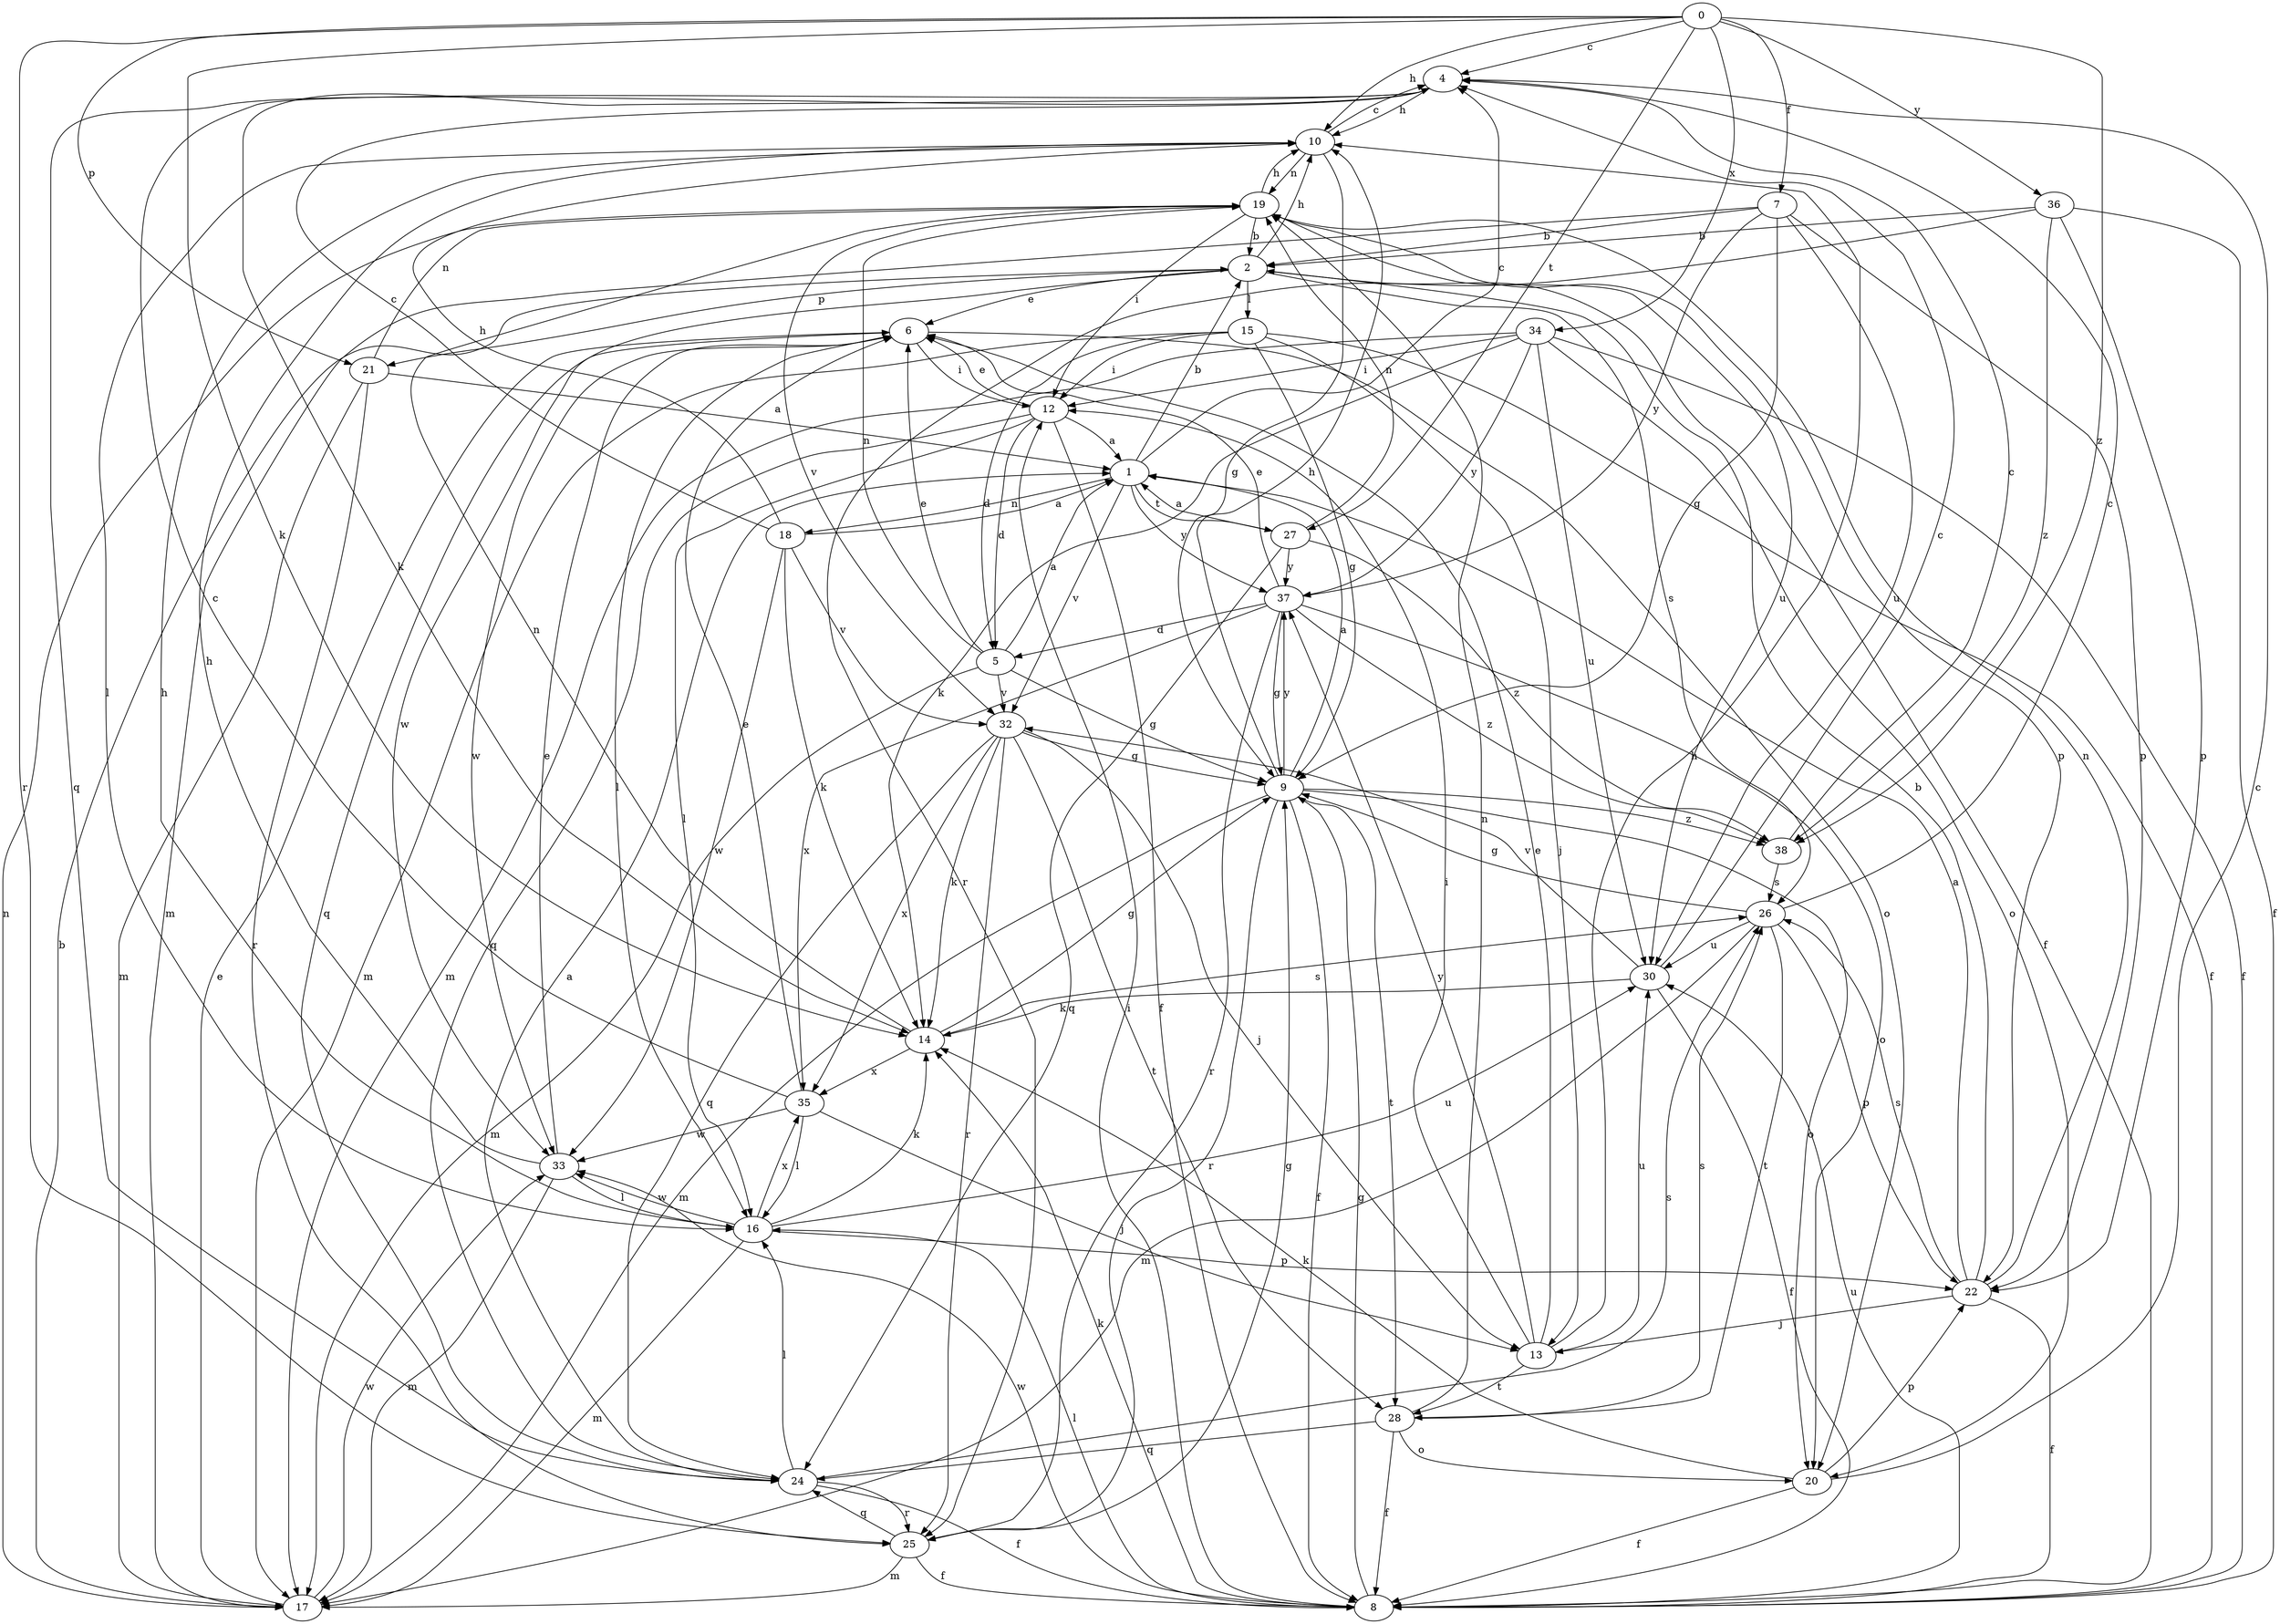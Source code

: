 strict digraph  {
0;
1;
2;
4;
5;
6;
7;
8;
9;
10;
12;
13;
14;
15;
16;
17;
18;
19;
20;
21;
22;
24;
25;
26;
27;
28;
30;
32;
33;
34;
35;
36;
37;
38;
0 -> 4  [label=c];
0 -> 7  [label=f];
0 -> 10  [label=h];
0 -> 14  [label=k];
0 -> 21  [label=p];
0 -> 25  [label=r];
0 -> 27  [label=t];
0 -> 34  [label=x];
0 -> 36  [label=y];
0 -> 38  [label=z];
1 -> 2  [label=b];
1 -> 4  [label=c];
1 -> 18  [label=n];
1 -> 27  [label=t];
1 -> 32  [label=v];
1 -> 37  [label=y];
2 -> 6  [label=e];
2 -> 8  [label=f];
2 -> 10  [label=h];
2 -> 15  [label=l];
2 -> 21  [label=p];
2 -> 26  [label=s];
2 -> 33  [label=w];
4 -> 10  [label=h];
4 -> 14  [label=k];
4 -> 24  [label=q];
5 -> 1  [label=a];
5 -> 6  [label=e];
5 -> 9  [label=g];
5 -> 17  [label=m];
5 -> 19  [label=n];
5 -> 32  [label=v];
6 -> 12  [label=i];
6 -> 16  [label=l];
6 -> 20  [label=o];
6 -> 24  [label=q];
6 -> 33  [label=w];
7 -> 2  [label=b];
7 -> 9  [label=g];
7 -> 17  [label=m];
7 -> 22  [label=p];
7 -> 30  [label=u];
7 -> 37  [label=y];
8 -> 9  [label=g];
8 -> 12  [label=i];
8 -> 14  [label=k];
8 -> 16  [label=l];
8 -> 30  [label=u];
8 -> 33  [label=w];
9 -> 1  [label=a];
9 -> 8  [label=f];
9 -> 10  [label=h];
9 -> 17  [label=m];
9 -> 20  [label=o];
9 -> 25  [label=r];
9 -> 28  [label=t];
9 -> 37  [label=y];
9 -> 38  [label=z];
10 -> 4  [label=c];
10 -> 9  [label=g];
10 -> 16  [label=l];
10 -> 19  [label=n];
12 -> 1  [label=a];
12 -> 5  [label=d];
12 -> 6  [label=e];
12 -> 8  [label=f];
12 -> 16  [label=l];
12 -> 24  [label=q];
13 -> 6  [label=e];
13 -> 10  [label=h];
13 -> 12  [label=i];
13 -> 28  [label=t];
13 -> 30  [label=u];
13 -> 37  [label=y];
14 -> 9  [label=g];
14 -> 19  [label=n];
14 -> 26  [label=s];
14 -> 35  [label=x];
15 -> 5  [label=d];
15 -> 8  [label=f];
15 -> 9  [label=g];
15 -> 12  [label=i];
15 -> 13  [label=j];
15 -> 17  [label=m];
16 -> 10  [label=h];
16 -> 14  [label=k];
16 -> 17  [label=m];
16 -> 22  [label=p];
16 -> 30  [label=u];
16 -> 33  [label=w];
16 -> 35  [label=x];
17 -> 2  [label=b];
17 -> 6  [label=e];
17 -> 19  [label=n];
17 -> 33  [label=w];
18 -> 1  [label=a];
18 -> 4  [label=c];
18 -> 10  [label=h];
18 -> 14  [label=k];
18 -> 32  [label=v];
18 -> 33  [label=w];
19 -> 2  [label=b];
19 -> 10  [label=h];
19 -> 12  [label=i];
19 -> 22  [label=p];
19 -> 30  [label=u];
19 -> 32  [label=v];
20 -> 4  [label=c];
20 -> 8  [label=f];
20 -> 14  [label=k];
20 -> 22  [label=p];
21 -> 1  [label=a];
21 -> 17  [label=m];
21 -> 19  [label=n];
21 -> 25  [label=r];
22 -> 1  [label=a];
22 -> 2  [label=b];
22 -> 8  [label=f];
22 -> 13  [label=j];
22 -> 19  [label=n];
22 -> 26  [label=s];
24 -> 1  [label=a];
24 -> 8  [label=f];
24 -> 16  [label=l];
24 -> 25  [label=r];
24 -> 26  [label=s];
25 -> 8  [label=f];
25 -> 9  [label=g];
25 -> 17  [label=m];
25 -> 24  [label=q];
26 -> 4  [label=c];
26 -> 9  [label=g];
26 -> 17  [label=m];
26 -> 22  [label=p];
26 -> 28  [label=t];
26 -> 30  [label=u];
27 -> 1  [label=a];
27 -> 19  [label=n];
27 -> 24  [label=q];
27 -> 37  [label=y];
27 -> 38  [label=z];
28 -> 8  [label=f];
28 -> 19  [label=n];
28 -> 20  [label=o];
28 -> 24  [label=q];
28 -> 26  [label=s];
30 -> 4  [label=c];
30 -> 8  [label=f];
30 -> 14  [label=k];
30 -> 32  [label=v];
32 -> 9  [label=g];
32 -> 13  [label=j];
32 -> 14  [label=k];
32 -> 24  [label=q];
32 -> 25  [label=r];
32 -> 28  [label=t];
32 -> 35  [label=x];
33 -> 6  [label=e];
33 -> 10  [label=h];
33 -> 16  [label=l];
33 -> 17  [label=m];
34 -> 8  [label=f];
34 -> 12  [label=i];
34 -> 14  [label=k];
34 -> 17  [label=m];
34 -> 20  [label=o];
34 -> 30  [label=u];
34 -> 37  [label=y];
35 -> 4  [label=c];
35 -> 6  [label=e];
35 -> 13  [label=j];
35 -> 16  [label=l];
35 -> 33  [label=w];
36 -> 2  [label=b];
36 -> 8  [label=f];
36 -> 22  [label=p];
36 -> 25  [label=r];
36 -> 38  [label=z];
37 -> 5  [label=d];
37 -> 6  [label=e];
37 -> 9  [label=g];
37 -> 20  [label=o];
37 -> 25  [label=r];
37 -> 35  [label=x];
37 -> 38  [label=z];
38 -> 4  [label=c];
38 -> 26  [label=s];
}
